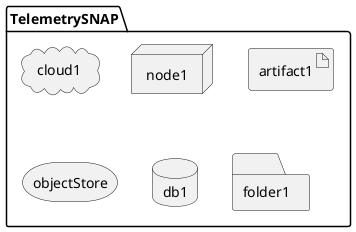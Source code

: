 @startuml

package  TelemetrySNAP {
  cloud cloud1
  node node1
  artifact artifact1
  storage objectStore
  database db1
  folder folder1
}

@enduml
